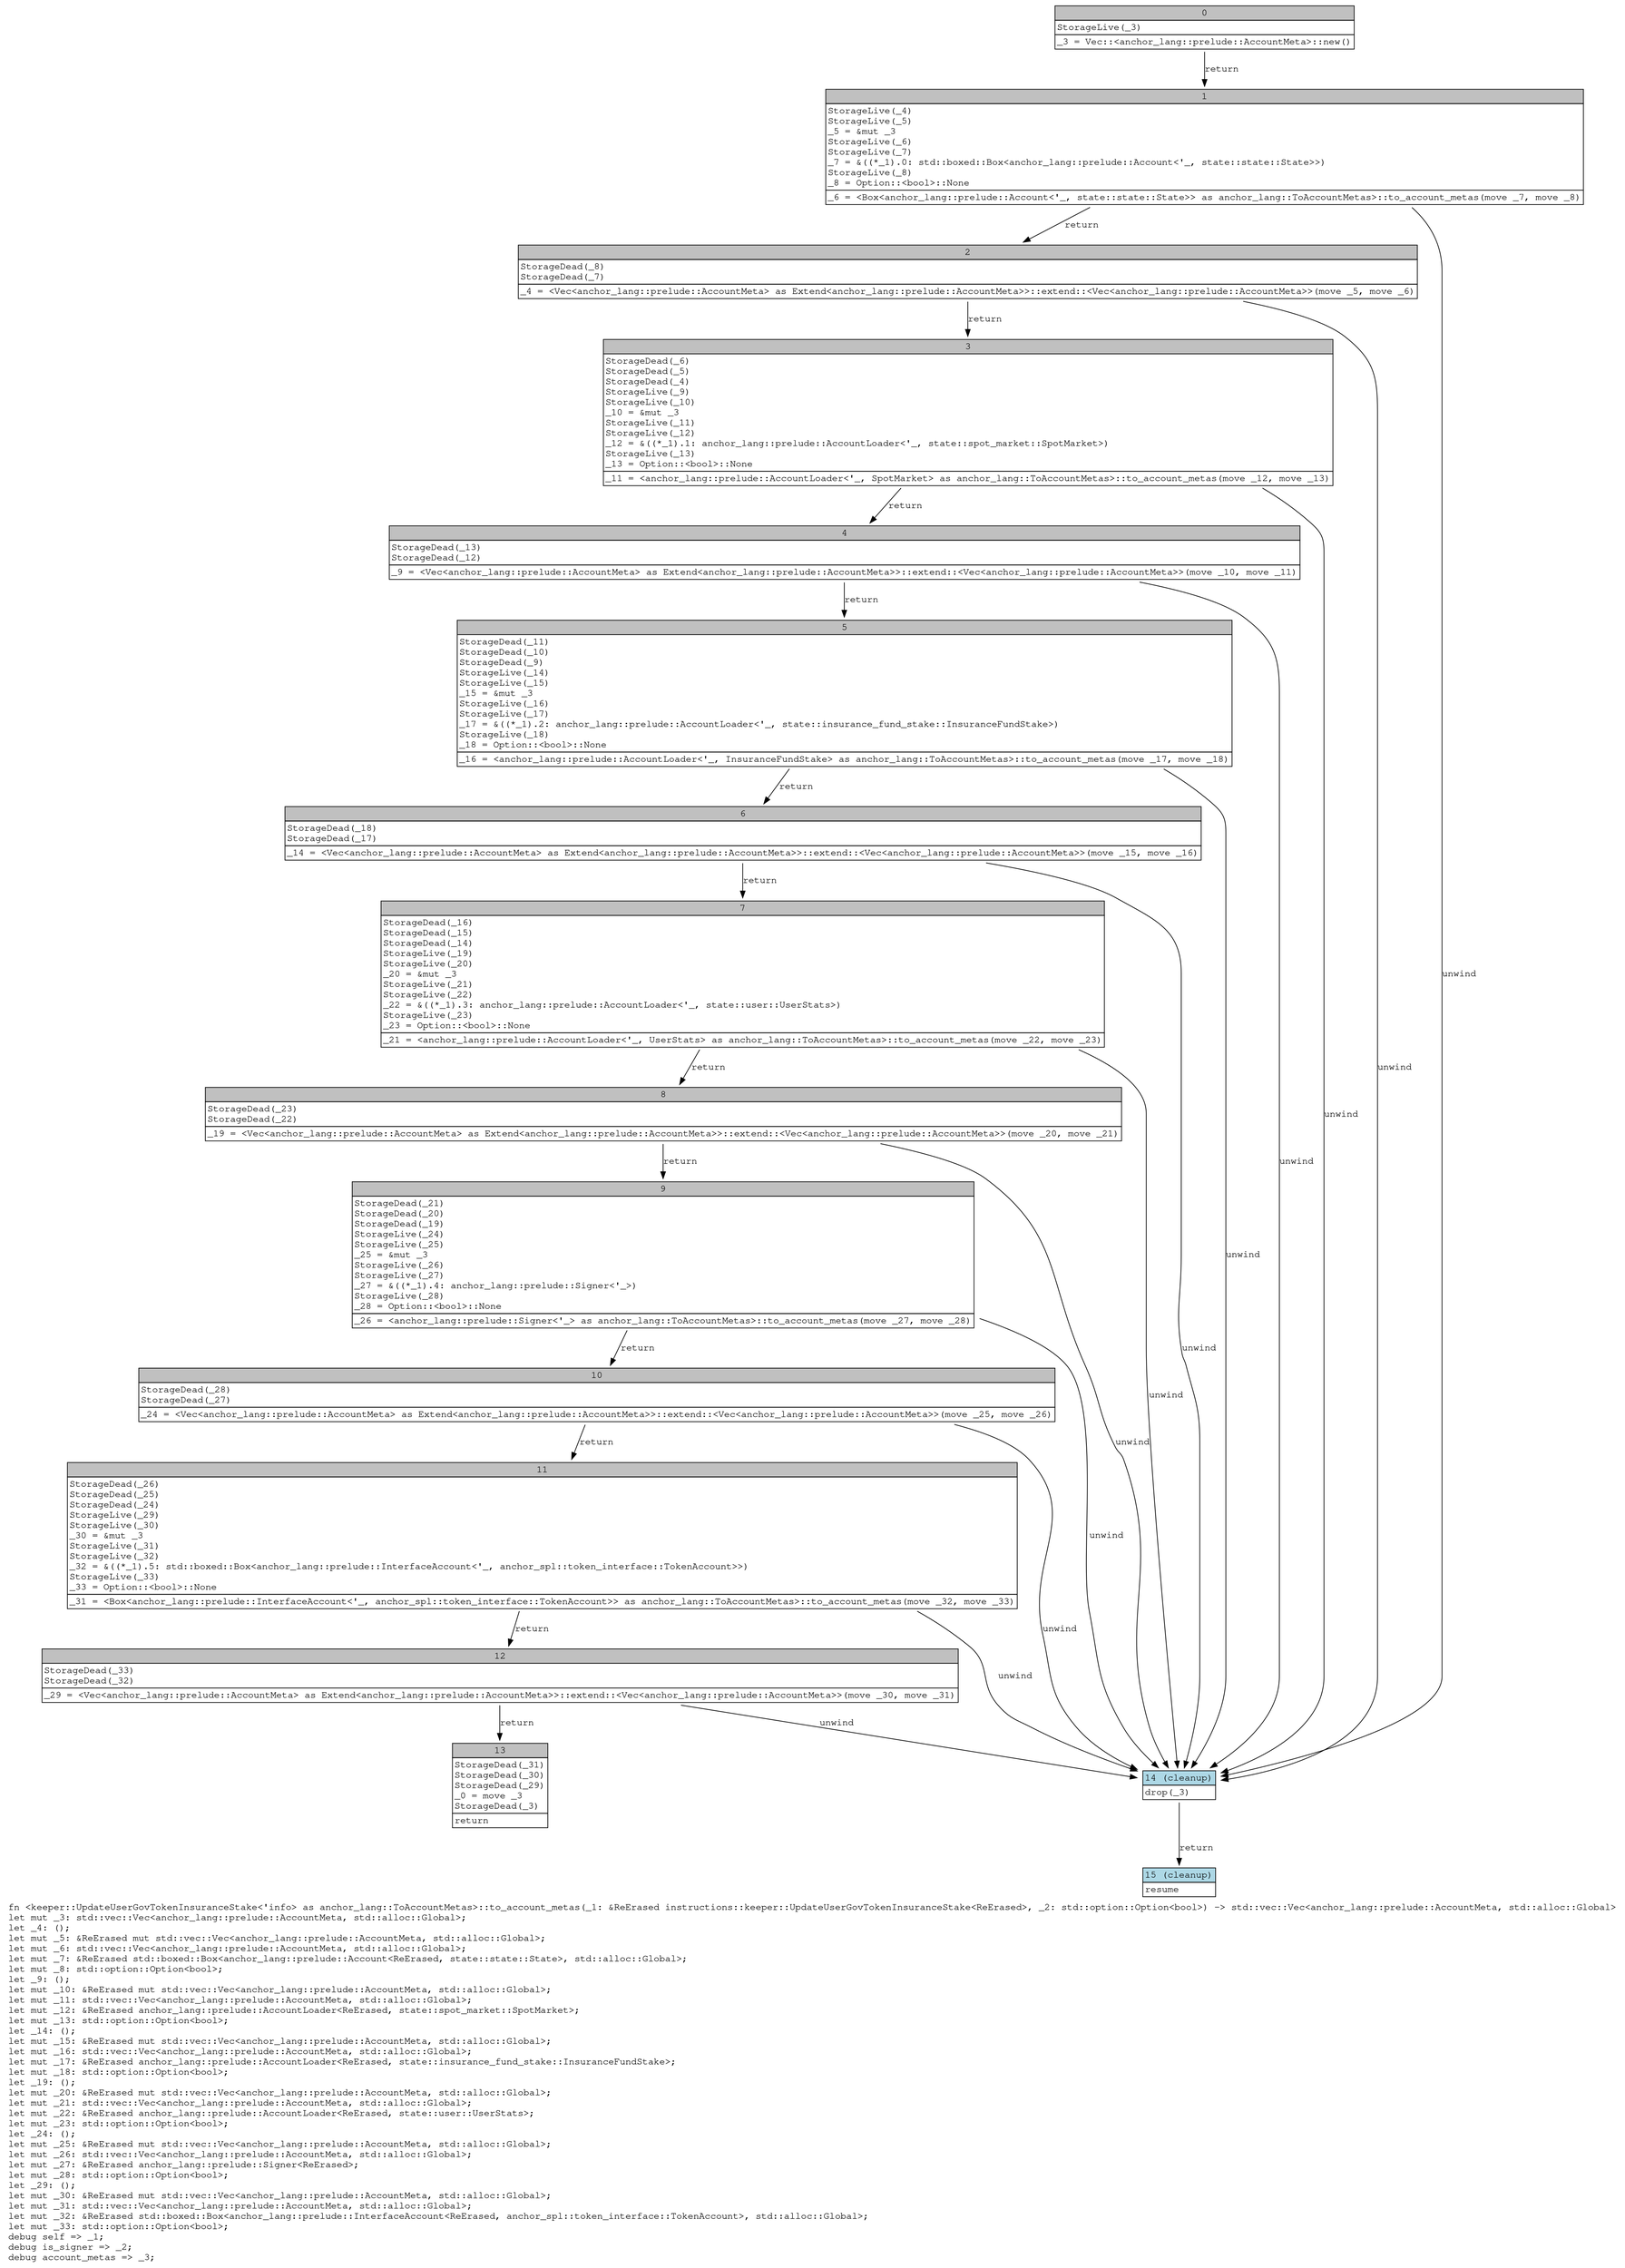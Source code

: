 digraph Mir_0_11056 {
    graph [fontname="Courier, monospace"];
    node [fontname="Courier, monospace"];
    edge [fontname="Courier, monospace"];
    label=<fn &lt;keeper::UpdateUserGovTokenInsuranceStake&lt;'info&gt; as anchor_lang::ToAccountMetas&gt;::to_account_metas(_1: &amp;ReErased instructions::keeper::UpdateUserGovTokenInsuranceStake&lt;ReErased&gt;, _2: std::option::Option&lt;bool&gt;) -&gt; std::vec::Vec&lt;anchor_lang::prelude::AccountMeta, std::alloc::Global&gt;<br align="left"/>let mut _3: std::vec::Vec&lt;anchor_lang::prelude::AccountMeta, std::alloc::Global&gt;;<br align="left"/>let _4: ();<br align="left"/>let mut _5: &amp;ReErased mut std::vec::Vec&lt;anchor_lang::prelude::AccountMeta, std::alloc::Global&gt;;<br align="left"/>let mut _6: std::vec::Vec&lt;anchor_lang::prelude::AccountMeta, std::alloc::Global&gt;;<br align="left"/>let mut _7: &amp;ReErased std::boxed::Box&lt;anchor_lang::prelude::Account&lt;ReErased, state::state::State&gt;, std::alloc::Global&gt;;<br align="left"/>let mut _8: std::option::Option&lt;bool&gt;;<br align="left"/>let _9: ();<br align="left"/>let mut _10: &amp;ReErased mut std::vec::Vec&lt;anchor_lang::prelude::AccountMeta, std::alloc::Global&gt;;<br align="left"/>let mut _11: std::vec::Vec&lt;anchor_lang::prelude::AccountMeta, std::alloc::Global&gt;;<br align="left"/>let mut _12: &amp;ReErased anchor_lang::prelude::AccountLoader&lt;ReErased, state::spot_market::SpotMarket&gt;;<br align="left"/>let mut _13: std::option::Option&lt;bool&gt;;<br align="left"/>let _14: ();<br align="left"/>let mut _15: &amp;ReErased mut std::vec::Vec&lt;anchor_lang::prelude::AccountMeta, std::alloc::Global&gt;;<br align="left"/>let mut _16: std::vec::Vec&lt;anchor_lang::prelude::AccountMeta, std::alloc::Global&gt;;<br align="left"/>let mut _17: &amp;ReErased anchor_lang::prelude::AccountLoader&lt;ReErased, state::insurance_fund_stake::InsuranceFundStake&gt;;<br align="left"/>let mut _18: std::option::Option&lt;bool&gt;;<br align="left"/>let _19: ();<br align="left"/>let mut _20: &amp;ReErased mut std::vec::Vec&lt;anchor_lang::prelude::AccountMeta, std::alloc::Global&gt;;<br align="left"/>let mut _21: std::vec::Vec&lt;anchor_lang::prelude::AccountMeta, std::alloc::Global&gt;;<br align="left"/>let mut _22: &amp;ReErased anchor_lang::prelude::AccountLoader&lt;ReErased, state::user::UserStats&gt;;<br align="left"/>let mut _23: std::option::Option&lt;bool&gt;;<br align="left"/>let _24: ();<br align="left"/>let mut _25: &amp;ReErased mut std::vec::Vec&lt;anchor_lang::prelude::AccountMeta, std::alloc::Global&gt;;<br align="left"/>let mut _26: std::vec::Vec&lt;anchor_lang::prelude::AccountMeta, std::alloc::Global&gt;;<br align="left"/>let mut _27: &amp;ReErased anchor_lang::prelude::Signer&lt;ReErased&gt;;<br align="left"/>let mut _28: std::option::Option&lt;bool&gt;;<br align="left"/>let _29: ();<br align="left"/>let mut _30: &amp;ReErased mut std::vec::Vec&lt;anchor_lang::prelude::AccountMeta, std::alloc::Global&gt;;<br align="left"/>let mut _31: std::vec::Vec&lt;anchor_lang::prelude::AccountMeta, std::alloc::Global&gt;;<br align="left"/>let mut _32: &amp;ReErased std::boxed::Box&lt;anchor_lang::prelude::InterfaceAccount&lt;ReErased, anchor_spl::token_interface::TokenAccount&gt;, std::alloc::Global&gt;;<br align="left"/>let mut _33: std::option::Option&lt;bool&gt;;<br align="left"/>debug self =&gt; _1;<br align="left"/>debug is_signer =&gt; _2;<br align="left"/>debug account_metas =&gt; _3;<br align="left"/>>;
    bb0__0_11056 [shape="none", label=<<table border="0" cellborder="1" cellspacing="0"><tr><td bgcolor="gray" align="center" colspan="1">0</td></tr><tr><td align="left" balign="left">StorageLive(_3)<br/></td></tr><tr><td align="left">_3 = Vec::&lt;anchor_lang::prelude::AccountMeta&gt;::new()</td></tr></table>>];
    bb1__0_11056 [shape="none", label=<<table border="0" cellborder="1" cellspacing="0"><tr><td bgcolor="gray" align="center" colspan="1">1</td></tr><tr><td align="left" balign="left">StorageLive(_4)<br/>StorageLive(_5)<br/>_5 = &amp;mut _3<br/>StorageLive(_6)<br/>StorageLive(_7)<br/>_7 = &amp;((*_1).0: std::boxed::Box&lt;anchor_lang::prelude::Account&lt;'_, state::state::State&gt;&gt;)<br/>StorageLive(_8)<br/>_8 = Option::&lt;bool&gt;::None<br/></td></tr><tr><td align="left">_6 = &lt;Box&lt;anchor_lang::prelude::Account&lt;'_, state::state::State&gt;&gt; as anchor_lang::ToAccountMetas&gt;::to_account_metas(move _7, move _8)</td></tr></table>>];
    bb2__0_11056 [shape="none", label=<<table border="0" cellborder="1" cellspacing="0"><tr><td bgcolor="gray" align="center" colspan="1">2</td></tr><tr><td align="left" balign="left">StorageDead(_8)<br/>StorageDead(_7)<br/></td></tr><tr><td align="left">_4 = &lt;Vec&lt;anchor_lang::prelude::AccountMeta&gt; as Extend&lt;anchor_lang::prelude::AccountMeta&gt;&gt;::extend::&lt;Vec&lt;anchor_lang::prelude::AccountMeta&gt;&gt;(move _5, move _6)</td></tr></table>>];
    bb3__0_11056 [shape="none", label=<<table border="0" cellborder="1" cellspacing="0"><tr><td bgcolor="gray" align="center" colspan="1">3</td></tr><tr><td align="left" balign="left">StorageDead(_6)<br/>StorageDead(_5)<br/>StorageDead(_4)<br/>StorageLive(_9)<br/>StorageLive(_10)<br/>_10 = &amp;mut _3<br/>StorageLive(_11)<br/>StorageLive(_12)<br/>_12 = &amp;((*_1).1: anchor_lang::prelude::AccountLoader&lt;'_, state::spot_market::SpotMarket&gt;)<br/>StorageLive(_13)<br/>_13 = Option::&lt;bool&gt;::None<br/></td></tr><tr><td align="left">_11 = &lt;anchor_lang::prelude::AccountLoader&lt;'_, SpotMarket&gt; as anchor_lang::ToAccountMetas&gt;::to_account_metas(move _12, move _13)</td></tr></table>>];
    bb4__0_11056 [shape="none", label=<<table border="0" cellborder="1" cellspacing="0"><tr><td bgcolor="gray" align="center" colspan="1">4</td></tr><tr><td align="left" balign="left">StorageDead(_13)<br/>StorageDead(_12)<br/></td></tr><tr><td align="left">_9 = &lt;Vec&lt;anchor_lang::prelude::AccountMeta&gt; as Extend&lt;anchor_lang::prelude::AccountMeta&gt;&gt;::extend::&lt;Vec&lt;anchor_lang::prelude::AccountMeta&gt;&gt;(move _10, move _11)</td></tr></table>>];
    bb5__0_11056 [shape="none", label=<<table border="0" cellborder="1" cellspacing="0"><tr><td bgcolor="gray" align="center" colspan="1">5</td></tr><tr><td align="left" balign="left">StorageDead(_11)<br/>StorageDead(_10)<br/>StorageDead(_9)<br/>StorageLive(_14)<br/>StorageLive(_15)<br/>_15 = &amp;mut _3<br/>StorageLive(_16)<br/>StorageLive(_17)<br/>_17 = &amp;((*_1).2: anchor_lang::prelude::AccountLoader&lt;'_, state::insurance_fund_stake::InsuranceFundStake&gt;)<br/>StorageLive(_18)<br/>_18 = Option::&lt;bool&gt;::None<br/></td></tr><tr><td align="left">_16 = &lt;anchor_lang::prelude::AccountLoader&lt;'_, InsuranceFundStake&gt; as anchor_lang::ToAccountMetas&gt;::to_account_metas(move _17, move _18)</td></tr></table>>];
    bb6__0_11056 [shape="none", label=<<table border="0" cellborder="1" cellspacing="0"><tr><td bgcolor="gray" align="center" colspan="1">6</td></tr><tr><td align="left" balign="left">StorageDead(_18)<br/>StorageDead(_17)<br/></td></tr><tr><td align="left">_14 = &lt;Vec&lt;anchor_lang::prelude::AccountMeta&gt; as Extend&lt;anchor_lang::prelude::AccountMeta&gt;&gt;::extend::&lt;Vec&lt;anchor_lang::prelude::AccountMeta&gt;&gt;(move _15, move _16)</td></tr></table>>];
    bb7__0_11056 [shape="none", label=<<table border="0" cellborder="1" cellspacing="0"><tr><td bgcolor="gray" align="center" colspan="1">7</td></tr><tr><td align="left" balign="left">StorageDead(_16)<br/>StorageDead(_15)<br/>StorageDead(_14)<br/>StorageLive(_19)<br/>StorageLive(_20)<br/>_20 = &amp;mut _3<br/>StorageLive(_21)<br/>StorageLive(_22)<br/>_22 = &amp;((*_1).3: anchor_lang::prelude::AccountLoader&lt;'_, state::user::UserStats&gt;)<br/>StorageLive(_23)<br/>_23 = Option::&lt;bool&gt;::None<br/></td></tr><tr><td align="left">_21 = &lt;anchor_lang::prelude::AccountLoader&lt;'_, UserStats&gt; as anchor_lang::ToAccountMetas&gt;::to_account_metas(move _22, move _23)</td></tr></table>>];
    bb8__0_11056 [shape="none", label=<<table border="0" cellborder="1" cellspacing="0"><tr><td bgcolor="gray" align="center" colspan="1">8</td></tr><tr><td align="left" balign="left">StorageDead(_23)<br/>StorageDead(_22)<br/></td></tr><tr><td align="left">_19 = &lt;Vec&lt;anchor_lang::prelude::AccountMeta&gt; as Extend&lt;anchor_lang::prelude::AccountMeta&gt;&gt;::extend::&lt;Vec&lt;anchor_lang::prelude::AccountMeta&gt;&gt;(move _20, move _21)</td></tr></table>>];
    bb9__0_11056 [shape="none", label=<<table border="0" cellborder="1" cellspacing="0"><tr><td bgcolor="gray" align="center" colspan="1">9</td></tr><tr><td align="left" balign="left">StorageDead(_21)<br/>StorageDead(_20)<br/>StorageDead(_19)<br/>StorageLive(_24)<br/>StorageLive(_25)<br/>_25 = &amp;mut _3<br/>StorageLive(_26)<br/>StorageLive(_27)<br/>_27 = &amp;((*_1).4: anchor_lang::prelude::Signer&lt;'_&gt;)<br/>StorageLive(_28)<br/>_28 = Option::&lt;bool&gt;::None<br/></td></tr><tr><td align="left">_26 = &lt;anchor_lang::prelude::Signer&lt;'_&gt; as anchor_lang::ToAccountMetas&gt;::to_account_metas(move _27, move _28)</td></tr></table>>];
    bb10__0_11056 [shape="none", label=<<table border="0" cellborder="1" cellspacing="0"><tr><td bgcolor="gray" align="center" colspan="1">10</td></tr><tr><td align="left" balign="left">StorageDead(_28)<br/>StorageDead(_27)<br/></td></tr><tr><td align="left">_24 = &lt;Vec&lt;anchor_lang::prelude::AccountMeta&gt; as Extend&lt;anchor_lang::prelude::AccountMeta&gt;&gt;::extend::&lt;Vec&lt;anchor_lang::prelude::AccountMeta&gt;&gt;(move _25, move _26)</td></tr></table>>];
    bb11__0_11056 [shape="none", label=<<table border="0" cellborder="1" cellspacing="0"><tr><td bgcolor="gray" align="center" colspan="1">11</td></tr><tr><td align="left" balign="left">StorageDead(_26)<br/>StorageDead(_25)<br/>StorageDead(_24)<br/>StorageLive(_29)<br/>StorageLive(_30)<br/>_30 = &amp;mut _3<br/>StorageLive(_31)<br/>StorageLive(_32)<br/>_32 = &amp;((*_1).5: std::boxed::Box&lt;anchor_lang::prelude::InterfaceAccount&lt;'_, anchor_spl::token_interface::TokenAccount&gt;&gt;)<br/>StorageLive(_33)<br/>_33 = Option::&lt;bool&gt;::None<br/></td></tr><tr><td align="left">_31 = &lt;Box&lt;anchor_lang::prelude::InterfaceAccount&lt;'_, anchor_spl::token_interface::TokenAccount&gt;&gt; as anchor_lang::ToAccountMetas&gt;::to_account_metas(move _32, move _33)</td></tr></table>>];
    bb12__0_11056 [shape="none", label=<<table border="0" cellborder="1" cellspacing="0"><tr><td bgcolor="gray" align="center" colspan="1">12</td></tr><tr><td align="left" balign="left">StorageDead(_33)<br/>StorageDead(_32)<br/></td></tr><tr><td align="left">_29 = &lt;Vec&lt;anchor_lang::prelude::AccountMeta&gt; as Extend&lt;anchor_lang::prelude::AccountMeta&gt;&gt;::extend::&lt;Vec&lt;anchor_lang::prelude::AccountMeta&gt;&gt;(move _30, move _31)</td></tr></table>>];
    bb13__0_11056 [shape="none", label=<<table border="0" cellborder="1" cellspacing="0"><tr><td bgcolor="gray" align="center" colspan="1">13</td></tr><tr><td align="left" balign="left">StorageDead(_31)<br/>StorageDead(_30)<br/>StorageDead(_29)<br/>_0 = move _3<br/>StorageDead(_3)<br/></td></tr><tr><td align="left">return</td></tr></table>>];
    bb14__0_11056 [shape="none", label=<<table border="0" cellborder="1" cellspacing="0"><tr><td bgcolor="lightblue" align="center" colspan="1">14 (cleanup)</td></tr><tr><td align="left">drop(_3)</td></tr></table>>];
    bb15__0_11056 [shape="none", label=<<table border="0" cellborder="1" cellspacing="0"><tr><td bgcolor="lightblue" align="center" colspan="1">15 (cleanup)</td></tr><tr><td align="left">resume</td></tr></table>>];
    bb0__0_11056 -> bb1__0_11056 [label="return"];
    bb1__0_11056 -> bb2__0_11056 [label="return"];
    bb1__0_11056 -> bb14__0_11056 [label="unwind"];
    bb2__0_11056 -> bb3__0_11056 [label="return"];
    bb2__0_11056 -> bb14__0_11056 [label="unwind"];
    bb3__0_11056 -> bb4__0_11056 [label="return"];
    bb3__0_11056 -> bb14__0_11056 [label="unwind"];
    bb4__0_11056 -> bb5__0_11056 [label="return"];
    bb4__0_11056 -> bb14__0_11056 [label="unwind"];
    bb5__0_11056 -> bb6__0_11056 [label="return"];
    bb5__0_11056 -> bb14__0_11056 [label="unwind"];
    bb6__0_11056 -> bb7__0_11056 [label="return"];
    bb6__0_11056 -> bb14__0_11056 [label="unwind"];
    bb7__0_11056 -> bb8__0_11056 [label="return"];
    bb7__0_11056 -> bb14__0_11056 [label="unwind"];
    bb8__0_11056 -> bb9__0_11056 [label="return"];
    bb8__0_11056 -> bb14__0_11056 [label="unwind"];
    bb9__0_11056 -> bb10__0_11056 [label="return"];
    bb9__0_11056 -> bb14__0_11056 [label="unwind"];
    bb10__0_11056 -> bb11__0_11056 [label="return"];
    bb10__0_11056 -> bb14__0_11056 [label="unwind"];
    bb11__0_11056 -> bb12__0_11056 [label="return"];
    bb11__0_11056 -> bb14__0_11056 [label="unwind"];
    bb12__0_11056 -> bb13__0_11056 [label="return"];
    bb12__0_11056 -> bb14__0_11056 [label="unwind"];
    bb14__0_11056 -> bb15__0_11056 [label="return"];
}
